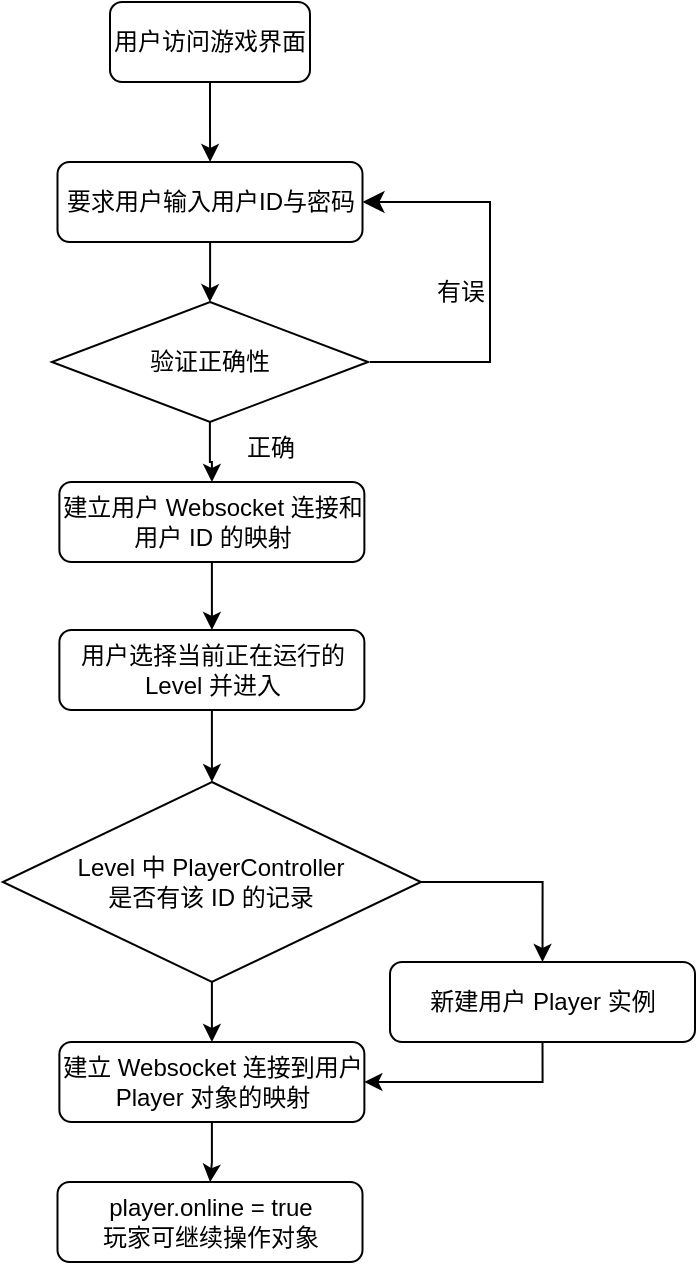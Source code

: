 <mxfile version="26.2.15">
  <diagram name="第 1 页" id="8AJL-jX_8ZvPkxG1Lr94">
    <mxGraphModel dx="925" dy="661" grid="1" gridSize="10" guides="1" tooltips="1" connect="1" arrows="1" fold="1" page="1" pageScale="1" pageWidth="1169" pageHeight="827" math="0" shadow="0">
      <root>
        <mxCell id="0" />
        <mxCell id="1" parent="0" />
        <mxCell id="MC_RMOd_7PoZx3Qgy7tt-3" value="" style="edgeStyle=orthogonalEdgeStyle;rounded=0;orthogonalLoop=1;jettySize=auto;html=1;" edge="1" parent="1" source="MC_RMOd_7PoZx3Qgy7tt-1" target="MC_RMOd_7PoZx3Qgy7tt-2">
          <mxGeometry relative="1" as="geometry" />
        </mxCell>
        <mxCell id="MC_RMOd_7PoZx3Qgy7tt-1" value="用户访问游戏界面" style="rounded=1;whiteSpace=wrap;html=1;fillColor=none;" vertex="1" parent="1">
          <mxGeometry x="350" y="60" width="100" height="40" as="geometry" />
        </mxCell>
        <mxCell id="MC_RMOd_7PoZx3Qgy7tt-6" value="" style="edgeStyle=orthogonalEdgeStyle;rounded=0;orthogonalLoop=1;jettySize=auto;html=1;" edge="1" parent="1" source="MC_RMOd_7PoZx3Qgy7tt-2" target="MC_RMOd_7PoZx3Qgy7tt-5">
          <mxGeometry relative="1" as="geometry" />
        </mxCell>
        <mxCell id="MC_RMOd_7PoZx3Qgy7tt-2" value="要求用户输入用户ID与密码" style="rounded=1;whiteSpace=wrap;html=1;fillColor=none;" vertex="1" parent="1">
          <mxGeometry x="323.75" y="140" width="152.5" height="40" as="geometry" />
        </mxCell>
        <mxCell id="MC_RMOd_7PoZx3Qgy7tt-13" value="" style="edgeStyle=orthogonalEdgeStyle;rounded=0;orthogonalLoop=1;jettySize=auto;html=1;" edge="1" parent="1" source="MC_RMOd_7PoZx3Qgy7tt-4" target="MC_RMOd_7PoZx3Qgy7tt-12">
          <mxGeometry relative="1" as="geometry" />
        </mxCell>
        <mxCell id="MC_RMOd_7PoZx3Qgy7tt-4" value="建立用户 Websocket 连接和用户 ID 的映射" style="rounded=1;whiteSpace=wrap;html=1;fillColor=none;" vertex="1" parent="1">
          <mxGeometry x="324.69" y="300" width="152.5" height="40" as="geometry" />
        </mxCell>
        <mxCell id="MC_RMOd_7PoZx3Qgy7tt-9" value="" style="edgeStyle=orthogonalEdgeStyle;rounded=0;orthogonalLoop=1;jettySize=auto;html=1;" edge="1" parent="1" source="MC_RMOd_7PoZx3Qgy7tt-5" target="MC_RMOd_7PoZx3Qgy7tt-4">
          <mxGeometry relative="1" as="geometry" />
        </mxCell>
        <mxCell id="MC_RMOd_7PoZx3Qgy7tt-5" value="验证正确性" style="rhombus;whiteSpace=wrap;html=1;fillColor=none;" vertex="1" parent="1">
          <mxGeometry x="320.94" y="210" width="158.12" height="60" as="geometry" />
        </mxCell>
        <mxCell id="MC_RMOd_7PoZx3Qgy7tt-8" value="" style="edgeStyle=elbowEdgeStyle;elbow=horizontal;endArrow=classic;html=1;curved=0;rounded=0;endSize=8;startSize=8;entryX=1;entryY=0.5;entryDx=0;entryDy=0;" edge="1" parent="1" target="MC_RMOd_7PoZx3Qgy7tt-2">
          <mxGeometry width="50" height="50" relative="1" as="geometry">
            <mxPoint x="480" y="240" as="sourcePoint" />
            <mxPoint x="530" y="190" as="targetPoint" />
            <Array as="points">
              <mxPoint x="540" y="190" />
            </Array>
          </mxGeometry>
        </mxCell>
        <mxCell id="MC_RMOd_7PoZx3Qgy7tt-10" value="有误" style="text;html=1;align=center;verticalAlign=middle;resizable=0;points=[];autosize=1;strokeColor=none;fillColor=none;" vertex="1" parent="1">
          <mxGeometry x="500" y="190" width="50" height="30" as="geometry" />
        </mxCell>
        <mxCell id="MC_RMOd_7PoZx3Qgy7tt-11" value="正确" style="text;html=1;align=center;verticalAlign=middle;resizable=0;points=[];autosize=1;strokeColor=none;fillColor=none;" vertex="1" parent="1">
          <mxGeometry x="405" y="268" width="50" height="30" as="geometry" />
        </mxCell>
        <mxCell id="MC_RMOd_7PoZx3Qgy7tt-15" value="" style="edgeStyle=orthogonalEdgeStyle;rounded=0;orthogonalLoop=1;jettySize=auto;html=1;" edge="1" parent="1" source="MC_RMOd_7PoZx3Qgy7tt-12" target="MC_RMOd_7PoZx3Qgy7tt-14">
          <mxGeometry relative="1" as="geometry" />
        </mxCell>
        <mxCell id="MC_RMOd_7PoZx3Qgy7tt-12" value="用户选择当前正在运行的 Level 并进入" style="rounded=1;whiteSpace=wrap;html=1;fillColor=none;" vertex="1" parent="1">
          <mxGeometry x="324.69" y="374" width="152.5" height="40" as="geometry" />
        </mxCell>
        <mxCell id="MC_RMOd_7PoZx3Qgy7tt-23" style="edgeStyle=orthogonalEdgeStyle;rounded=0;orthogonalLoop=1;jettySize=auto;html=1;exitX=1;exitY=0.5;exitDx=0;exitDy=0;entryX=0.5;entryY=0;entryDx=0;entryDy=0;" edge="1" parent="1" source="MC_RMOd_7PoZx3Qgy7tt-14" target="MC_RMOd_7PoZx3Qgy7tt-16">
          <mxGeometry relative="1" as="geometry" />
        </mxCell>
        <mxCell id="MC_RMOd_7PoZx3Qgy7tt-25" value="" style="edgeStyle=orthogonalEdgeStyle;rounded=0;orthogonalLoop=1;jettySize=auto;html=1;" edge="1" parent="1" source="MC_RMOd_7PoZx3Qgy7tt-14" target="MC_RMOd_7PoZx3Qgy7tt-19">
          <mxGeometry relative="1" as="geometry" />
        </mxCell>
        <mxCell id="MC_RMOd_7PoZx3Qgy7tt-14" value="Level 中 PlayerController&lt;div&gt;是否有该 ID 的记录&lt;/div&gt;" style="rhombus;whiteSpace=wrap;html=1;fillColor=none;" vertex="1" parent="1">
          <mxGeometry x="296.41" y="450" width="209.06" height="100" as="geometry" />
        </mxCell>
        <mxCell id="MC_RMOd_7PoZx3Qgy7tt-24" style="edgeStyle=orthogonalEdgeStyle;rounded=0;orthogonalLoop=1;jettySize=auto;html=1;exitX=0.5;exitY=1;exitDx=0;exitDy=0;entryX=1;entryY=0.5;entryDx=0;entryDy=0;" edge="1" parent="1" source="MC_RMOd_7PoZx3Qgy7tt-16" target="MC_RMOd_7PoZx3Qgy7tt-19">
          <mxGeometry relative="1" as="geometry" />
        </mxCell>
        <mxCell id="MC_RMOd_7PoZx3Qgy7tt-16" value="新建用户 Player 实例" style="rounded=1;whiteSpace=wrap;html=1;fillColor=none;" vertex="1" parent="1">
          <mxGeometry x="490" y="540" width="152.5" height="40" as="geometry" />
        </mxCell>
        <mxCell id="MC_RMOd_7PoZx3Qgy7tt-27" value="" style="edgeStyle=orthogonalEdgeStyle;rounded=0;orthogonalLoop=1;jettySize=auto;html=1;" edge="1" parent="1" source="MC_RMOd_7PoZx3Qgy7tt-19" target="MC_RMOd_7PoZx3Qgy7tt-26">
          <mxGeometry relative="1" as="geometry" />
        </mxCell>
        <mxCell id="MC_RMOd_7PoZx3Qgy7tt-19" value="建立 Websocket 连接到用户&lt;div&gt;Player 对象的映射&lt;/div&gt;" style="rounded=1;whiteSpace=wrap;html=1;fillColor=none;" vertex="1" parent="1">
          <mxGeometry x="324.69" y="580" width="152.5" height="40" as="geometry" />
        </mxCell>
        <mxCell id="MC_RMOd_7PoZx3Qgy7tt-26" value="player.online = true&lt;div&gt;玩家可继续操作对象&lt;/div&gt;" style="rounded=1;whiteSpace=wrap;html=1;fillColor=none;" vertex="1" parent="1">
          <mxGeometry x="323.75" y="650" width="152.5" height="40" as="geometry" />
        </mxCell>
      </root>
    </mxGraphModel>
  </diagram>
</mxfile>
